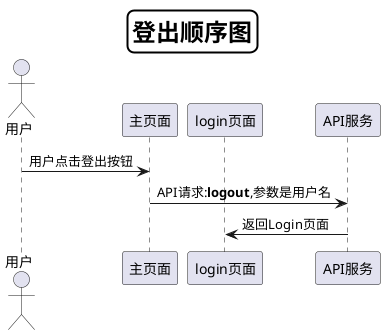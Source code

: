 @startuml
skinparam titleBorderRoundCorner 15
skinparam titleBorderThickness 2
skinparam titleBorderColor #Black
skinparam titleFontSize 24
Title 登出顺序图

actor 用户
participant  主页面
participant  login页面
participant  API服务


用户->主页面:用户点击登出按钮
主页面->API服务:API请求:<b>logout</b>,参数是用户名
API服务->login页面:返回Login页面


@enduml
